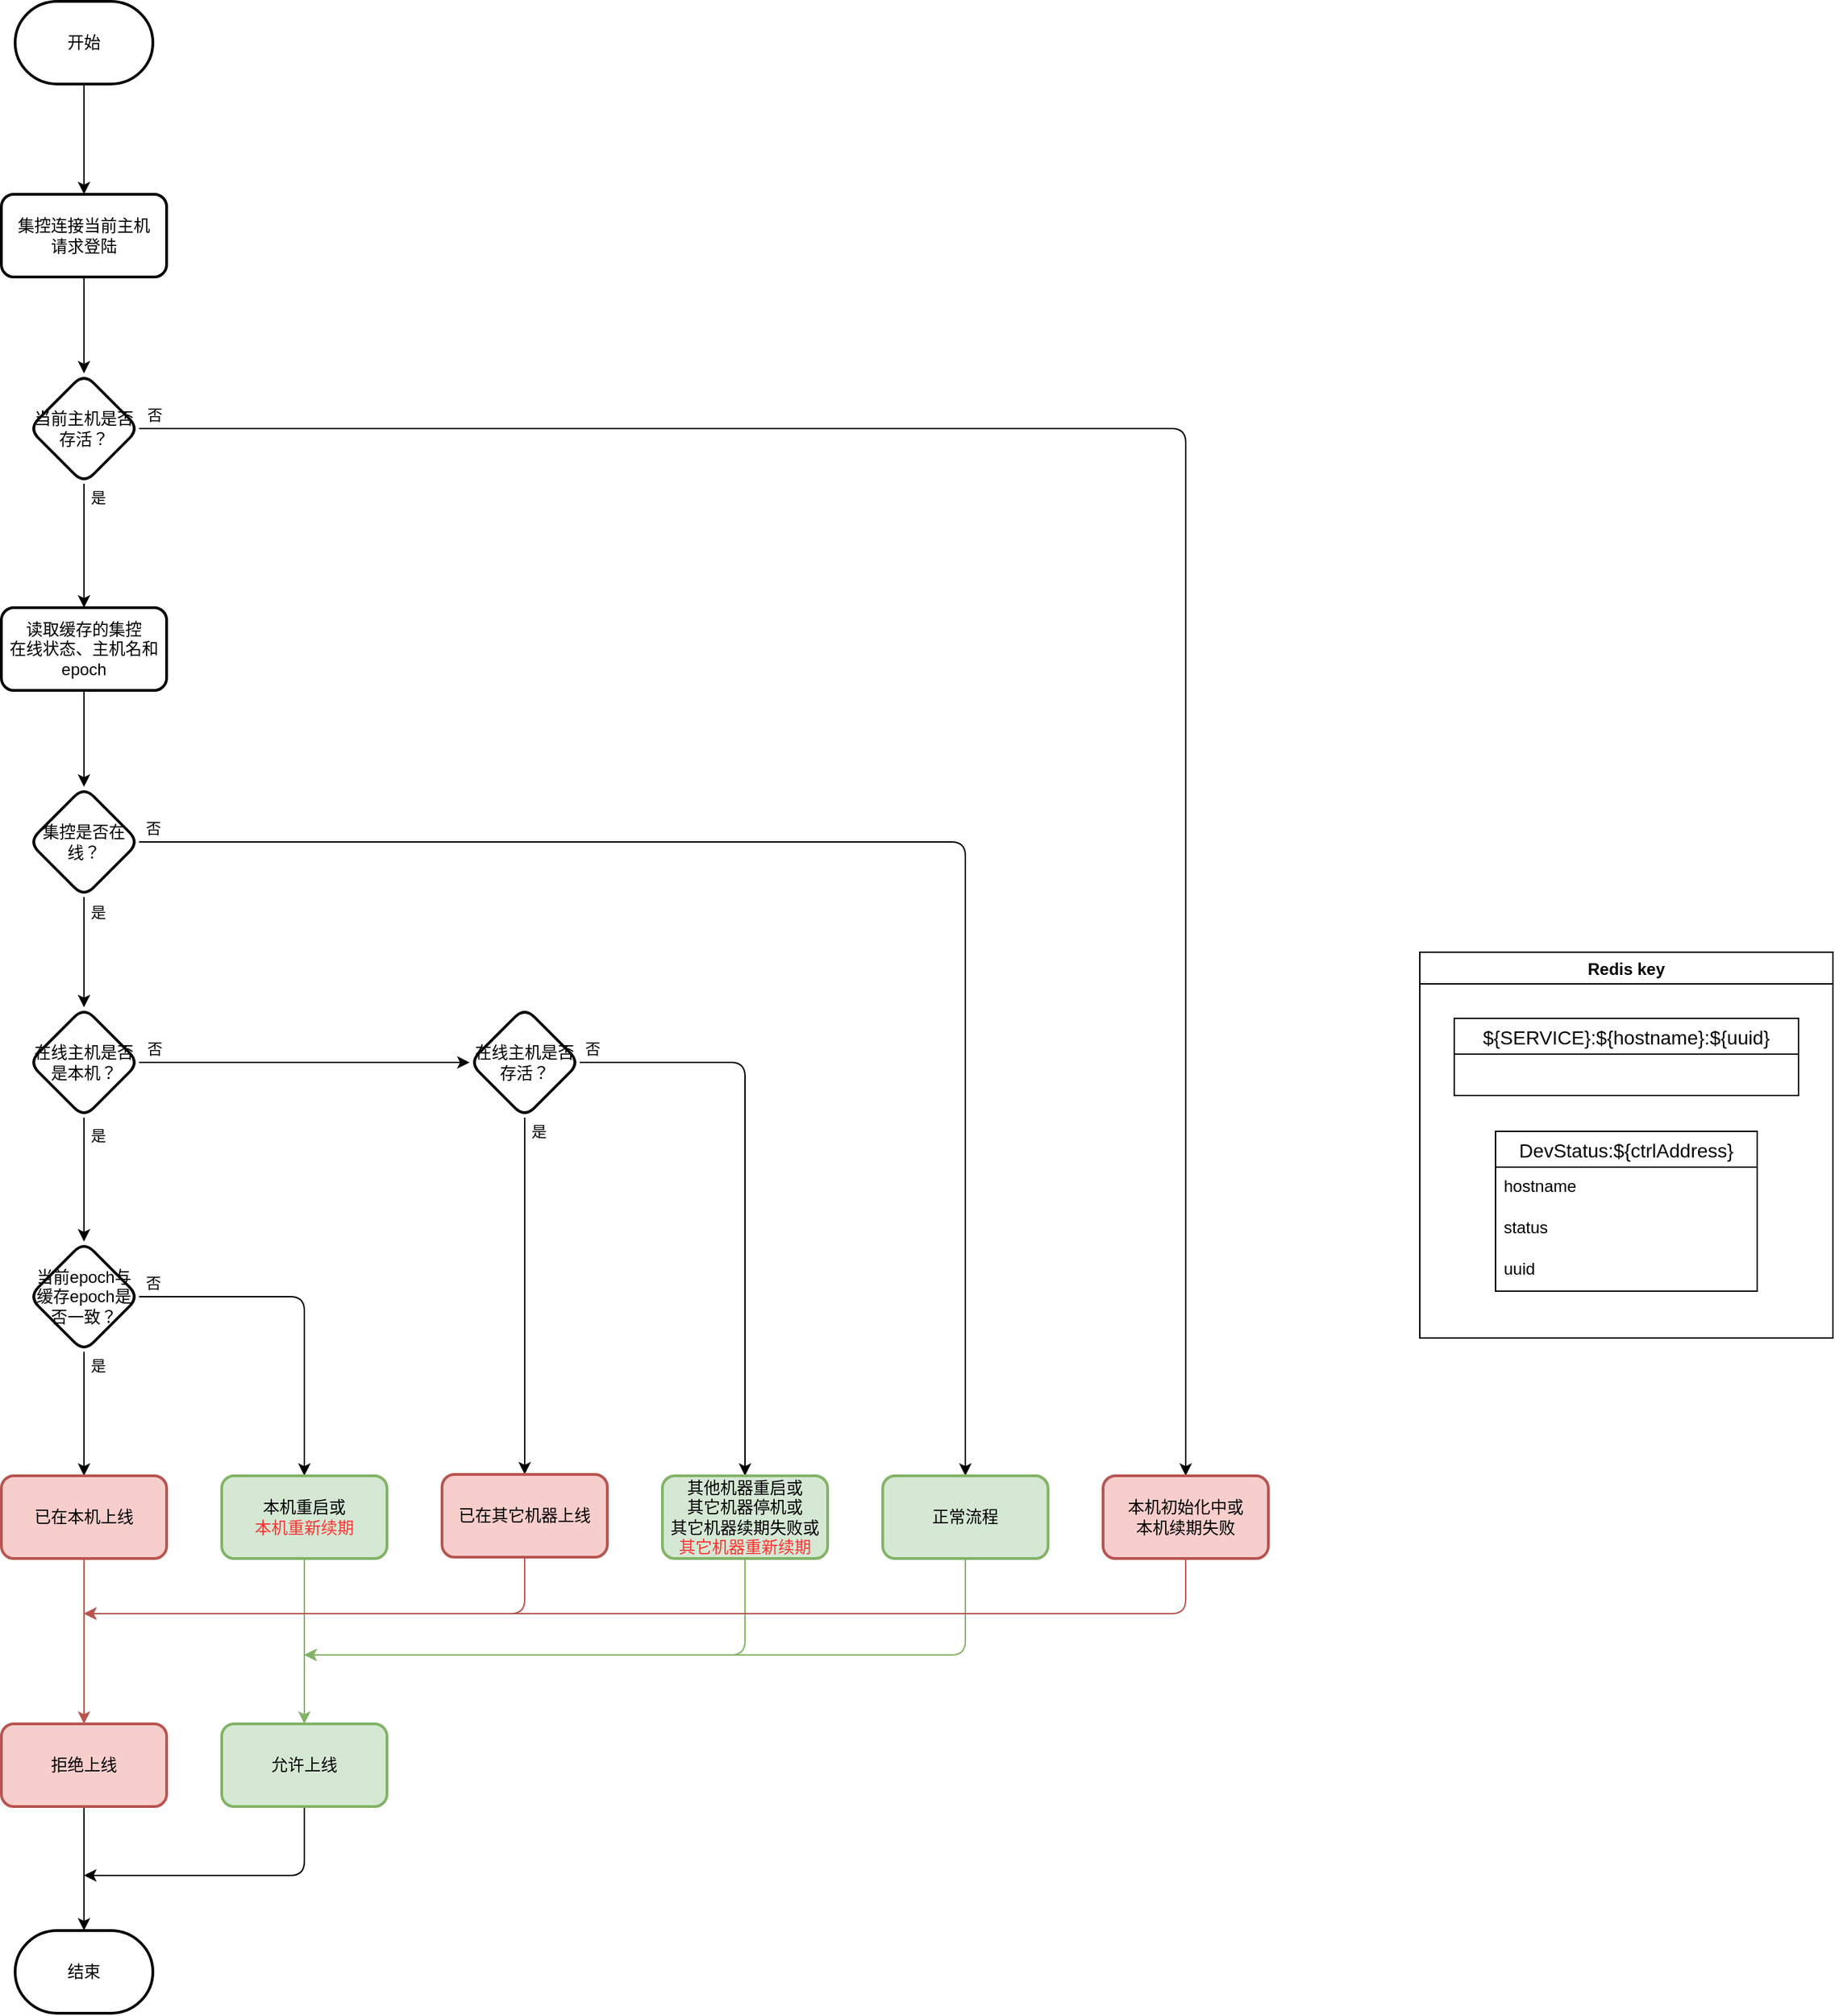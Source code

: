 <mxfile>
    <diagram id="pLw4fg0iyvS8KysJEbRq" name="第 1 页">
        <mxGraphModel dx="1041" dy="554" grid="1" gridSize="10" guides="1" tooltips="1" connect="1" arrows="1" fold="1" page="1" pageScale="1" pageWidth="827" pageHeight="1169" math="0" shadow="0">
            <root>
                <mxCell id="0"/>
                <mxCell id="1" parent="0"/>
                <mxCell id="4" value="" style="edgeStyle=none;html=1;" parent="1" source="2" target="3" edge="1">
                    <mxGeometry relative="1" as="geometry"/>
                </mxCell>
                <mxCell id="2" value="开始" style="strokeWidth=2;html=1;shape=mxgraph.flowchart.terminator;whiteSpace=wrap;" parent="1" vertex="1">
                    <mxGeometry x="280" y="40" width="100" height="60" as="geometry"/>
                </mxCell>
                <mxCell id="6" value="" style="edgeStyle=none;html=1;" parent="1" source="3" target="5" edge="1">
                    <mxGeometry relative="1" as="geometry"/>
                </mxCell>
                <mxCell id="3" value="集控连接当前主机&lt;br&gt;请求登陆" style="rounded=1;whiteSpace=wrap;html=1;strokeWidth=2;" parent="1" vertex="1">
                    <mxGeometry x="270" y="180" width="120" height="60" as="geometry"/>
                </mxCell>
                <mxCell id="8" value="" style="edgeStyle=none;html=1;" parent="1" source="5" target="7" edge="1">
                    <mxGeometry relative="1" as="geometry"/>
                </mxCell>
                <mxCell id="9" value="是" style="edgeLabel;html=1;align=center;verticalAlign=middle;resizable=0;points=[];" parent="8" vertex="1" connectable="0">
                    <mxGeometry x="-0.621" y="1" relative="1" as="geometry">
                        <mxPoint x="9" y="-7" as="offset"/>
                    </mxGeometry>
                </mxCell>
                <mxCell id="63" style="edgeStyle=orthogonalEdgeStyle;html=1;exitX=1;exitY=0.5;exitDx=0;exitDy=0;entryX=0.5;entryY=0;entryDx=0;entryDy=0;" parent="1" source="5" target="62" edge="1">
                    <mxGeometry relative="1" as="geometry"/>
                </mxCell>
                <mxCell id="65" value="否" style="edgeLabel;html=1;align=center;verticalAlign=middle;resizable=0;points=[];" parent="63" vertex="1" connectable="0">
                    <mxGeometry x="-0.972" y="-1" relative="1" as="geometry">
                        <mxPoint x="-11" y="-11" as="offset"/>
                    </mxGeometry>
                </mxCell>
                <mxCell id="5" value="当前主机是否存活？" style="rhombus;whiteSpace=wrap;html=1;rounded=1;strokeWidth=2;" parent="1" vertex="1">
                    <mxGeometry x="290" y="310" width="80" height="80" as="geometry"/>
                </mxCell>
                <mxCell id="14" value="" style="edgeStyle=none;html=1;" parent="1" source="7" target="13" edge="1">
                    <mxGeometry relative="1" as="geometry"/>
                </mxCell>
                <mxCell id="7" value="读取缓存的集控&lt;br&gt;在线状态、主机名和epoch" style="rounded=1;whiteSpace=wrap;html=1;strokeWidth=2;" parent="1" vertex="1">
                    <mxGeometry x="270" y="480" width="120" height="60" as="geometry"/>
                </mxCell>
                <mxCell id="19" value="" style="edgeStyle=none;html=1;" parent="1" source="13" target="18" edge="1">
                    <mxGeometry relative="1" as="geometry"/>
                </mxCell>
                <mxCell id="20" value="是" style="edgeLabel;html=1;align=center;verticalAlign=middle;resizable=0;points=[];" parent="19" vertex="1" connectable="0">
                    <mxGeometry x="-0.728" y="3" relative="1" as="geometry">
                        <mxPoint x="7" as="offset"/>
                    </mxGeometry>
                </mxCell>
                <mxCell id="55" style="edgeStyle=orthogonalEdgeStyle;html=1;exitX=1;exitY=0.5;exitDx=0;exitDy=0;entryX=0.5;entryY=0;entryDx=0;entryDy=0;" parent="1" source="13" target="54" edge="1">
                    <mxGeometry relative="1" as="geometry"/>
                </mxCell>
                <mxCell id="56" value="否" style="edgeLabel;html=1;align=center;verticalAlign=middle;resizable=0;points=[];" parent="55" vertex="1" connectable="0">
                    <mxGeometry x="-0.97" y="-1" relative="1" as="geometry">
                        <mxPoint x="-6" y="-11" as="offset"/>
                    </mxGeometry>
                </mxCell>
                <mxCell id="13" value="集控是否在线？" style="rhombus;whiteSpace=wrap;html=1;rounded=1;strokeWidth=2;" parent="1" vertex="1">
                    <mxGeometry x="290" y="610" width="80" height="80" as="geometry"/>
                </mxCell>
                <mxCell id="22" value="" style="edgeStyle=none;html=1;" parent="1" source="18" target="21" edge="1">
                    <mxGeometry relative="1" as="geometry"/>
                </mxCell>
                <mxCell id="23" value="否" style="edgeLabel;html=1;align=center;verticalAlign=middle;resizable=0;points=[];" parent="22" vertex="1" connectable="0">
                    <mxGeometry x="-0.822" y="-1" relative="1" as="geometry">
                        <mxPoint x="-11" y="-11" as="offset"/>
                    </mxGeometry>
                </mxCell>
                <mxCell id="28" value="" style="edgeStyle=none;html=1;entryX=0.5;entryY=0;entryDx=0;entryDy=0;" parent="1" source="18" target="30" edge="1">
                    <mxGeometry relative="1" as="geometry">
                        <mxPoint x="330" y="940" as="targetPoint"/>
                    </mxGeometry>
                </mxCell>
                <mxCell id="29" value="是" style="edgeLabel;html=1;align=center;verticalAlign=middle;resizable=0;points=[];" parent="28" vertex="1" connectable="0">
                    <mxGeometry x="-0.714" y="2" relative="1" as="geometry">
                        <mxPoint x="8" as="offset"/>
                    </mxGeometry>
                </mxCell>
                <mxCell id="18" value="在线主机是否是本机？" style="rhombus;whiteSpace=wrap;html=1;rounded=1;strokeWidth=2;" parent="1" vertex="1">
                    <mxGeometry x="290" y="770" width="80" height="80" as="geometry"/>
                </mxCell>
                <mxCell id="45" style="edgeStyle=orthogonalEdgeStyle;html=1;exitX=0.5;exitY=1;exitDx=0;exitDy=0;entryX=0.5;entryY=0;entryDx=0;entryDy=0;" parent="1" source="21" target="44" edge="1">
                    <mxGeometry relative="1" as="geometry"/>
                </mxCell>
                <mxCell id="46" value="是" style="edgeLabel;html=1;align=center;verticalAlign=middle;resizable=0;points=[];" parent="45" vertex="1" connectable="0">
                    <mxGeometry x="-0.926" y="1" relative="1" as="geometry">
                        <mxPoint x="9" as="offset"/>
                    </mxGeometry>
                </mxCell>
                <mxCell id="52" style="edgeStyle=orthogonalEdgeStyle;html=1;exitX=1;exitY=0.5;exitDx=0;exitDy=0;entryX=0.5;entryY=0;entryDx=0;entryDy=0;" parent="1" source="21" target="50" edge="1">
                    <mxGeometry relative="1" as="geometry"/>
                </mxCell>
                <mxCell id="53" value="否" style="edgeLabel;html=1;align=center;verticalAlign=middle;resizable=0;points=[];" parent="52" vertex="1" connectable="0">
                    <mxGeometry x="-0.958" relative="1" as="geometry">
                        <mxPoint y="-10" as="offset"/>
                    </mxGeometry>
                </mxCell>
                <mxCell id="21" value="在线主机是否存活？" style="rhombus;whiteSpace=wrap;html=1;rounded=1;strokeWidth=2;" parent="1" vertex="1">
                    <mxGeometry x="610" y="770" width="80" height="80" as="geometry"/>
                </mxCell>
                <mxCell id="33" value="" style="edgeStyle=none;html=1;" parent="1" source="30" target="32" edge="1">
                    <mxGeometry relative="1" as="geometry"/>
                </mxCell>
                <mxCell id="34" value="是" style="edgeLabel;html=1;align=center;verticalAlign=middle;resizable=0;points=[];" parent="33" vertex="1" connectable="0">
                    <mxGeometry x="-0.778" y="-1" relative="1" as="geometry">
                        <mxPoint x="11" as="offset"/>
                    </mxGeometry>
                </mxCell>
                <mxCell id="36" value="" style="edgeStyle=orthogonalEdgeStyle;html=1;entryX=0.5;entryY=0;entryDx=0;entryDy=0;" parent="1" source="30" target="41" edge="1">
                    <mxGeometry relative="1" as="geometry">
                        <mxPoint x="430" y="980" as="targetPoint"/>
                    </mxGeometry>
                </mxCell>
                <mxCell id="37" value="否" style="edgeLabel;html=1;align=center;verticalAlign=middle;resizable=0;points=[];" parent="36" vertex="1" connectable="0">
                    <mxGeometry x="-0.649" y="-1" relative="1" as="geometry">
                        <mxPoint x="-34" y="-11" as="offset"/>
                    </mxGeometry>
                </mxCell>
                <mxCell id="30" value="当前epoch与缓存epoch是否一致？" style="rhombus;whiteSpace=wrap;html=1;rounded=1;strokeWidth=2;" parent="1" vertex="1">
                    <mxGeometry x="290" y="940" width="80" height="80" as="geometry"/>
                </mxCell>
                <mxCell id="67" value="" style="edgeStyle=orthogonalEdgeStyle;html=1;fillColor=#f8cecc;strokeColor=#b85450;" parent="1" source="32" target="66" edge="1">
                    <mxGeometry relative="1" as="geometry"/>
                </mxCell>
                <mxCell id="32" value="已在本机上线" style="whiteSpace=wrap;html=1;rounded=1;strokeWidth=2;fillColor=#f8cecc;strokeColor=#b85450;" parent="1" vertex="1">
                    <mxGeometry x="270" y="1110" width="120" height="60" as="geometry"/>
                </mxCell>
                <mxCell id="40" value="结束" style="strokeWidth=2;html=1;shape=mxgraph.flowchart.terminator;whiteSpace=wrap;" parent="1" vertex="1">
                    <mxGeometry x="280" y="1440" width="100" height="60" as="geometry"/>
                </mxCell>
                <mxCell id="70" style="edgeStyle=orthogonalEdgeStyle;html=1;exitX=0.5;exitY=1;exitDx=0;exitDy=0;entryX=0.5;entryY=0;entryDx=0;entryDy=0;fillColor=#d5e8d4;strokeColor=#82b366;" parent="1" source="41" target="69" edge="1">
                    <mxGeometry relative="1" as="geometry"/>
                </mxCell>
                <mxCell id="41" value="本机重启或&lt;br&gt;&lt;font color=&quot;#ff3333&quot;&gt;本机重新续期&lt;/font&gt;" style="whiteSpace=wrap;html=1;rounded=1;strokeWidth=2;fillColor=#d5e8d4;strokeColor=#82b366;" parent="1" vertex="1">
                    <mxGeometry x="430" y="1110" width="120" height="60" as="geometry"/>
                </mxCell>
                <mxCell id="49" style="edgeStyle=orthogonalEdgeStyle;html=1;exitX=0.5;exitY=1;exitDx=0;exitDy=0;fillColor=#f8cecc;strokeColor=#b85450;" parent="1" source="44" edge="1">
                    <mxGeometry relative="1" as="geometry">
                        <mxPoint x="330" y="1210" as="targetPoint"/>
                        <Array as="points">
                            <mxPoint x="650" y="1210"/>
                        </Array>
                    </mxGeometry>
                </mxCell>
                <mxCell id="44" value="已在其它机器上线" style="whiteSpace=wrap;html=1;rounded=1;strokeWidth=2;fillColor=#f8cecc;strokeColor=#b85450;" parent="1" vertex="1">
                    <mxGeometry x="590" y="1109" width="120" height="60" as="geometry"/>
                </mxCell>
                <mxCell id="71" style="edgeStyle=orthogonalEdgeStyle;html=1;exitX=0.5;exitY=1;exitDx=0;exitDy=0;fillColor=#d5e8d4;strokeColor=#82b366;" parent="1" source="50" edge="1">
                    <mxGeometry relative="1" as="geometry">
                        <mxPoint x="490" y="1240.0" as="targetPoint"/>
                        <Array as="points">
                            <mxPoint x="810" y="1240"/>
                        </Array>
                    </mxGeometry>
                </mxCell>
                <mxCell id="50" value="其他机器重启或&lt;br&gt;其它机器停机或&lt;br&gt;其它机器续期失败或&lt;br&gt;&lt;font color=&quot;#ff3333&quot;&gt;其它机器重新续期&lt;/font&gt;" style="whiteSpace=wrap;html=1;rounded=1;strokeWidth=2;fillColor=#d5e8d4;strokeColor=#82b366;" parent="1" vertex="1">
                    <mxGeometry x="750" y="1110" width="120" height="60" as="geometry"/>
                </mxCell>
                <mxCell id="72" style="edgeStyle=orthogonalEdgeStyle;html=1;exitX=0.5;exitY=1;exitDx=0;exitDy=0;fillColor=#d5e8d4;strokeColor=#82b366;" parent="1" source="54" edge="1">
                    <mxGeometry relative="1" as="geometry">
                        <mxPoint x="490" y="1240.0" as="targetPoint"/>
                        <Array as="points">
                            <mxPoint x="970" y="1240"/>
                        </Array>
                    </mxGeometry>
                </mxCell>
                <mxCell id="54" value="正常流程" style="whiteSpace=wrap;html=1;rounded=1;strokeWidth=2;fillColor=#d5e8d4;strokeColor=#82b366;" parent="1" vertex="1">
                    <mxGeometry x="910" y="1110" width="120" height="60" as="geometry"/>
                </mxCell>
                <mxCell id="64" style="edgeStyle=orthogonalEdgeStyle;html=1;exitX=0.5;exitY=1;exitDx=0;exitDy=0;fillColor=#f8cecc;strokeColor=#b85450;" parent="1" source="62" edge="1">
                    <mxGeometry relative="1" as="geometry">
                        <mxPoint x="330" y="1210" as="targetPoint"/>
                        <Array as="points">
                            <mxPoint x="1130" y="1210"/>
                        </Array>
                    </mxGeometry>
                </mxCell>
                <mxCell id="62" value="本机初始化中或&lt;br&gt;本机续期失败" style="rounded=1;whiteSpace=wrap;html=1;strokeWidth=2;fillColor=#f8cecc;strokeColor=#b85450;" parent="1" vertex="1">
                    <mxGeometry x="1070" y="1110" width="120" height="60" as="geometry"/>
                </mxCell>
                <mxCell id="68" value="" style="edgeStyle=orthogonalEdgeStyle;html=1;" parent="1" source="66" target="40" edge="1">
                    <mxGeometry relative="1" as="geometry"/>
                </mxCell>
                <mxCell id="66" value="拒绝上线" style="whiteSpace=wrap;html=1;fillColor=#f8cecc;strokeColor=#b85450;rounded=1;strokeWidth=2;" parent="1" vertex="1">
                    <mxGeometry x="270" y="1290" width="120" height="60" as="geometry"/>
                </mxCell>
                <mxCell id="73" style="edgeStyle=orthogonalEdgeStyle;html=1;exitX=0.5;exitY=1;exitDx=0;exitDy=0;" parent="1" source="69" edge="1">
                    <mxGeometry relative="1" as="geometry">
                        <mxPoint x="330" y="1400" as="targetPoint"/>
                        <Array as="points">
                            <mxPoint x="490" y="1400"/>
                        </Array>
                    </mxGeometry>
                </mxCell>
                <mxCell id="69" value="允许上线" style="whiteSpace=wrap;html=1;fillColor=#d5e8d4;strokeColor=#82b366;rounded=1;strokeWidth=2;" parent="1" vertex="1">
                    <mxGeometry x="430" y="1290" width="120" height="60" as="geometry"/>
                </mxCell>
                <mxCell id="90" value="Redis key" style="swimlane;rounded=0;sketch=0;" vertex="1" parent="1">
                    <mxGeometry x="1300" y="730" width="300" height="280" as="geometry"/>
                </mxCell>
                <mxCell id="76" value="${SERVICE}:${hostname}:${uuid}" style="swimlane;fontStyle=0;childLayout=stackLayout;horizontal=1;startSize=26;horizontalStack=0;resizeParent=1;resizeParentMax=0;resizeLast=0;collapsible=1;marginBottom=0;align=center;fontSize=14;" vertex="1" parent="90">
                    <mxGeometry x="25" y="48" width="250" height="56" as="geometry">
                        <mxRectangle x="1350" y="620" width="60" height="30" as="alternateBounds"/>
                    </mxGeometry>
                </mxCell>
                <mxCell id="85" value="DevStatus:${ctrlAddress}" style="swimlane;fontStyle=0;childLayout=stackLayout;horizontal=1;startSize=26;horizontalStack=0;resizeParent=1;resizeParentMax=0;resizeLast=0;collapsible=1;marginBottom=0;align=center;fontSize=14;" vertex="1" parent="90">
                    <mxGeometry x="55" y="130" width="190" height="116" as="geometry">
                        <mxRectangle x="1350" y="620" width="60" height="30" as="alternateBounds"/>
                    </mxGeometry>
                </mxCell>
                <mxCell id="86" value="hostname" style="text;strokeColor=none;fillColor=none;spacingLeft=4;spacingRight=4;overflow=hidden;rotatable=0;points=[[0,0.5],[1,0.5]];portConstraint=eastwest;fontSize=12;" vertex="1" parent="85">
                    <mxGeometry y="26" width="190" height="30" as="geometry"/>
                </mxCell>
                <mxCell id="87" value="status" style="text;strokeColor=none;fillColor=none;spacingLeft=4;spacingRight=4;overflow=hidden;rotatable=0;points=[[0,0.5],[1,0.5]];portConstraint=eastwest;fontSize=12;" vertex="1" parent="85">
                    <mxGeometry y="56" width="190" height="30" as="geometry"/>
                </mxCell>
                <mxCell id="88" value="uuid" style="text;strokeColor=none;fillColor=none;spacingLeft=4;spacingRight=4;overflow=hidden;rotatable=0;points=[[0,0.5],[1,0.5]];portConstraint=eastwest;fontSize=12;" vertex="1" parent="85">
                    <mxGeometry y="86" width="190" height="30" as="geometry"/>
                </mxCell>
            </root>
        </mxGraphModel>
    </diagram>
</mxfile>